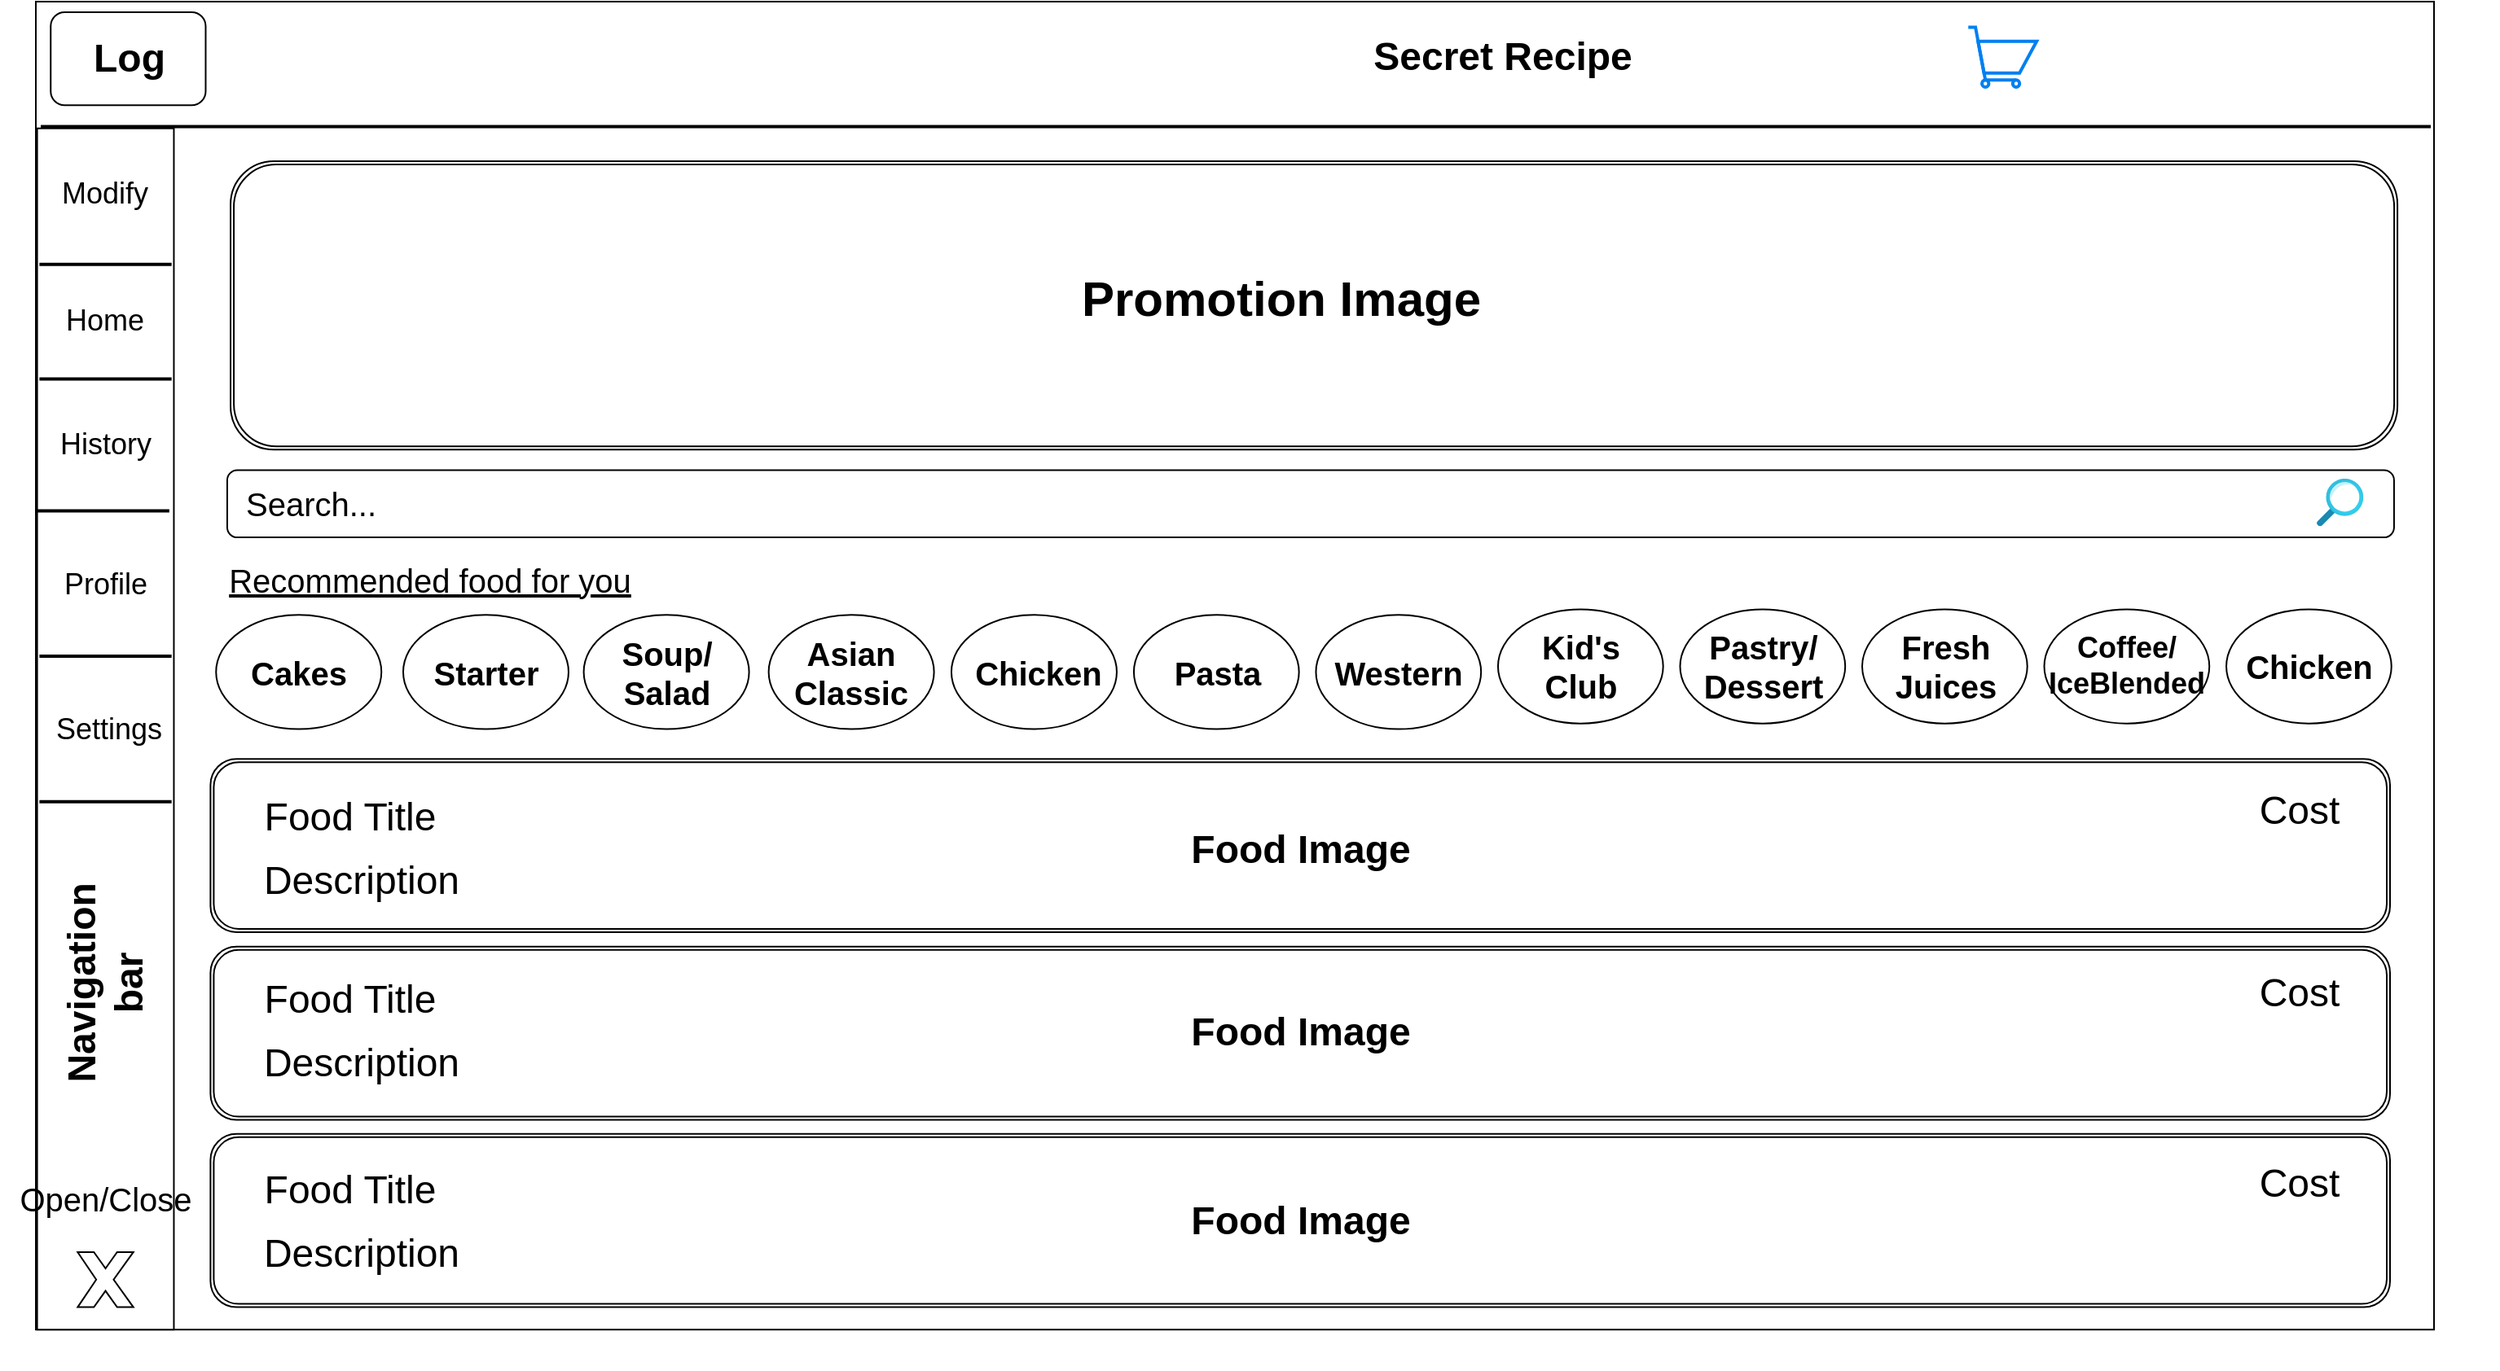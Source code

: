 <mxfile version="24.7.10">
  <diagram name="Page-1" id="hPOh9uv4Xi-a1cSwoiG5">
    <mxGraphModel dx="2449" dy="1523" grid="0" gridSize="10" guides="1" tooltips="1" connect="1" arrows="1" fold="1" page="0" pageScale="1" pageWidth="850" pageHeight="1100" math="0" shadow="0">
      <root>
        <mxCell id="0" />
        <mxCell id="1" parent="0" />
        <mxCell id="TidTo2rOgOH8y78XN5G_-71" value="" style="group" parent="1" vertex="1" connectable="0">
          <mxGeometry x="-317" y="-137" width="1511" height="840" as="geometry" />
        </mxCell>
        <mxCell id="TidTo2rOgOH8y78XN5G_-4" value="" style="rounded=0;whiteSpace=wrap;html=1;" parent="TidTo2rOgOH8y78XN5G_-71" vertex="1">
          <mxGeometry width="1472" height="815.58" as="geometry" />
        </mxCell>
        <mxCell id="TidTo2rOgOH8y78XN5G_-7" value="" style="line;strokeWidth=2;html=1;" parent="TidTo2rOgOH8y78XN5G_-71" vertex="1">
          <mxGeometry x="3.01" y="68.25" width="1466.99" height="17.06" as="geometry" />
        </mxCell>
        <mxCell id="TidTo2rOgOH8y78XN5G_-9" value="Secret Recipe" style="text;strokeColor=none;fillColor=none;html=1;fontSize=24;fontStyle=1;verticalAlign=middle;align=center;" parent="TidTo2rOgOH8y78XN5G_-71" vertex="1">
          <mxGeometry x="824.955" y="0.001" width="150.273" height="68.249" as="geometry" />
        </mxCell>
        <mxCell id="TidTo2rOgOH8y78XN5G_-65" value="" style="group" parent="TidTo2rOgOH8y78XN5G_-71" vertex="1" connectable="0">
          <mxGeometry x="107.2" y="465.09" width="1337.8" height="336.71" as="geometry" />
        </mxCell>
        <mxCell id="TidTo2rOgOH8y78XN5G_-77" value="" style="group" parent="TidTo2rOgOH8y78XN5G_-65" vertex="1" connectable="0">
          <mxGeometry width="1337.8" height="336.71" as="geometry" />
        </mxCell>
        <mxCell id="TidTo2rOgOH8y78XN5G_-61" value="" style="shape=ext;double=1;rounded=1;whiteSpace=wrap;html=1;" parent="TidTo2rOgOH8y78XN5G_-77" vertex="1">
          <mxGeometry width="1337.8" height="106.363" as="geometry" />
        </mxCell>
        <mxCell id="TidTo2rOgOH8y78XN5G_-62" value="" style="shape=ext;double=1;rounded=1;whiteSpace=wrap;html=1;" parent="TidTo2rOgOH8y78XN5G_-77" vertex="1">
          <mxGeometry y="115.338" width="1337.8" height="106.363" as="geometry" />
        </mxCell>
        <mxCell id="TidTo2rOgOH8y78XN5G_-63" value="" style="shape=ext;double=1;rounded=1;whiteSpace=wrap;html=1;" parent="TidTo2rOgOH8y78XN5G_-77" vertex="1">
          <mxGeometry y="230.347" width="1337.8" height="106.363" as="geometry" />
        </mxCell>
        <mxCell id="TidTo2rOgOH8y78XN5G_-74" value="Food Image" style="text;strokeColor=none;fillColor=none;html=1;fontSize=24;fontStyle=1;verticalAlign=middle;align=center;" parent="TidTo2rOgOH8y78XN5G_-77" vertex="1">
          <mxGeometry x="207.59" y="32.137" width="922.621" height="47.651" as="geometry" />
        </mxCell>
        <mxCell id="TidTo2rOgOH8y78XN5G_-73" value="Food Image" style="text;strokeColor=none;fillColor=none;html=1;fontSize=24;fontStyle=1;verticalAlign=middle;align=center;" parent="TidTo2rOgOH8y78XN5G_-77" vertex="1">
          <mxGeometry x="207.59" y="144.534" width="922.621" height="47.651" as="geometry" />
        </mxCell>
        <mxCell id="TidTo2rOgOH8y78XN5G_-72" value="Food Image" style="text;strokeColor=none;fillColor=none;html=1;fontSize=24;fontStyle=1;verticalAlign=middle;align=center;" parent="TidTo2rOgOH8y78XN5G_-77" vertex="1">
          <mxGeometry x="207.59" y="259.706" width="922.621" height="47.651" as="geometry" />
        </mxCell>
        <mxCell id="G1v5_FvtIPSsT47ESoxH-36" value="" style="group" vertex="1" connectable="0" parent="TidTo2rOgOH8y78XN5G_-77">
          <mxGeometry x="22.8" y="16.91" width="1297.2" height="73" as="geometry" />
        </mxCell>
        <mxCell id="G1v5_FvtIPSsT47ESoxH-33" value="Food Title" style="text;strokeColor=none;align=center;fillColor=none;html=1;verticalAlign=middle;whiteSpace=wrap;rounded=0;fontSize=24;" vertex="1" parent="G1v5_FvtIPSsT47ESoxH-36">
          <mxGeometry y="4" width="126.2" height="30" as="geometry" />
        </mxCell>
        <mxCell id="G1v5_FvtIPSsT47ESoxH-34" value="Description" style="text;strokeColor=none;align=center;fillColor=none;html=1;verticalAlign=middle;whiteSpace=wrap;rounded=0;fontSize=24;" vertex="1" parent="G1v5_FvtIPSsT47ESoxH-36">
          <mxGeometry x="7" y="43" width="126.2" height="30" as="geometry" />
        </mxCell>
        <mxCell id="G1v5_FvtIPSsT47ESoxH-35" value="Cost" style="text;strokeColor=none;align=center;fillColor=none;html=1;verticalAlign=middle;whiteSpace=wrap;rounded=0;fontSize=24;" vertex="1" parent="G1v5_FvtIPSsT47ESoxH-36">
          <mxGeometry x="1222" width="75.2" height="30" as="geometry" />
        </mxCell>
        <mxCell id="G1v5_FvtIPSsT47ESoxH-38" value="" style="group" vertex="1" connectable="0" parent="TidTo2rOgOH8y78XN5G_-77">
          <mxGeometry x="22.8" y="128.91" width="1297.2" height="73" as="geometry" />
        </mxCell>
        <mxCell id="G1v5_FvtIPSsT47ESoxH-39" value="Food Title" style="text;strokeColor=none;align=center;fillColor=none;html=1;verticalAlign=middle;whiteSpace=wrap;rounded=0;fontSize=24;" vertex="1" parent="G1v5_FvtIPSsT47ESoxH-38">
          <mxGeometry y="4" width="126.2" height="30" as="geometry" />
        </mxCell>
        <mxCell id="G1v5_FvtIPSsT47ESoxH-40" value="Description" style="text;strokeColor=none;align=center;fillColor=none;html=1;verticalAlign=middle;whiteSpace=wrap;rounded=0;fontSize=24;" vertex="1" parent="G1v5_FvtIPSsT47ESoxH-38">
          <mxGeometry x="7" y="43" width="126.2" height="30" as="geometry" />
        </mxCell>
        <mxCell id="G1v5_FvtIPSsT47ESoxH-41" value="Cost" style="text;strokeColor=none;align=center;fillColor=none;html=1;verticalAlign=middle;whiteSpace=wrap;rounded=0;fontSize=24;" vertex="1" parent="G1v5_FvtIPSsT47ESoxH-38">
          <mxGeometry x="1222" width="75.2" height="30" as="geometry" />
        </mxCell>
        <mxCell id="G1v5_FvtIPSsT47ESoxH-42" value="" style="group" vertex="1" connectable="0" parent="TidTo2rOgOH8y78XN5G_-77">
          <mxGeometry x="22.8" y="245.91" width="1297.2" height="73" as="geometry" />
        </mxCell>
        <mxCell id="G1v5_FvtIPSsT47ESoxH-43" value="Food Title" style="text;strokeColor=none;align=center;fillColor=none;html=1;verticalAlign=middle;whiteSpace=wrap;rounded=0;fontSize=24;" vertex="1" parent="G1v5_FvtIPSsT47ESoxH-42">
          <mxGeometry y="4" width="126.2" height="30" as="geometry" />
        </mxCell>
        <mxCell id="G1v5_FvtIPSsT47ESoxH-44" value="Description" style="text;strokeColor=none;align=center;fillColor=none;html=1;verticalAlign=middle;whiteSpace=wrap;rounded=0;fontSize=24;" vertex="1" parent="G1v5_FvtIPSsT47ESoxH-42">
          <mxGeometry x="7" y="43" width="126.2" height="30" as="geometry" />
        </mxCell>
        <mxCell id="G1v5_FvtIPSsT47ESoxH-45" value="Cost" style="text;strokeColor=none;align=center;fillColor=none;html=1;verticalAlign=middle;whiteSpace=wrap;rounded=0;fontSize=24;" vertex="1" parent="G1v5_FvtIPSsT47ESoxH-42">
          <mxGeometry x="1222" width="75.2" height="30" as="geometry" />
        </mxCell>
        <mxCell id="TidTo2rOgOH8y78XN5G_-135" value="" style="html=1;verticalLabelPosition=bottom;align=center;labelBackgroundColor=#ffffff;verticalAlign=top;strokeWidth=2;strokeColor=#0080F0;shadow=0;dashed=0;shape=mxgraph.ios7.icons.shopping_cart;" parent="TidTo2rOgOH8y78XN5G_-71" vertex="1">
          <mxGeometry x="1186.135" y="15.75" width="41.962" height="36.744" as="geometry" />
        </mxCell>
        <mxCell id="G1v5_FvtIPSsT47ESoxH-5" value="" style="group" vertex="1" connectable="0" parent="TidTo2rOgOH8y78XN5G_-71">
          <mxGeometry x="-21.667" y="77.835" width="128.863" height="737.768" as="geometry" />
        </mxCell>
        <mxCell id="TidTo2rOgOH8y78XN5G_-90" value="" style="rounded=0;whiteSpace=wrap;html=1;" parent="G1v5_FvtIPSsT47ESoxH-5" vertex="1">
          <mxGeometry x="22.469" width="83.925" height="737.768" as="geometry" />
        </mxCell>
        <mxCell id="G1v5_FvtIPSsT47ESoxH-4" value="" style="group" vertex="1" connectable="0" parent="G1v5_FvtIPSsT47ESoxH-5">
          <mxGeometry y="9.323" width="128.863" height="714.642" as="geometry" />
        </mxCell>
        <mxCell id="TidTo2rOgOH8y78XN5G_-124" value="" style="group" parent="G1v5_FvtIPSsT47ESoxH-4" vertex="1" connectable="0">
          <mxGeometry x="22.469" y="67.047" width="100.487" height="344.388" as="geometry" />
        </mxCell>
        <mxCell id="ef_NKi3vWta91qS7X8Y2-3" value="History" style="text;strokeColor=none;align=center;fillColor=none;html=1;verticalAlign=middle;whiteSpace=wrap;rounded=0;fontSize=18;" parent="TidTo2rOgOH8y78XN5G_-124" vertex="1">
          <mxGeometry x="7.013" y="94.436" width="69.905" height="46.449" as="geometry" />
        </mxCell>
        <mxCell id="G1v5_FvtIPSsT47ESoxH-2" value="" style="group" vertex="1" connectable="0" parent="TidTo2rOgOH8y78XN5G_-124">
          <mxGeometry width="82.526" height="344.388" as="geometry" />
        </mxCell>
        <mxCell id="TidTo2rOgOH8y78XN5G_-92" value="" style="line;strokeWidth=2;html=1;" parent="G1v5_FvtIPSsT47ESoxH-2" vertex="1">
          <mxGeometry x="1.399" y="70.333" width="81.127" height="14.41" as="geometry" />
        </mxCell>
        <mxCell id="TidTo2rOgOH8y78XN5G_-117" value="" style="line;strokeWidth=2;html=1;" parent="G1v5_FvtIPSsT47ESoxH-2" vertex="1">
          <mxGeometry y="151.3" width="81.127" height="14.41" as="geometry" />
        </mxCell>
        <mxCell id="TidTo2rOgOH8y78XN5G_-120" value="" style="line;strokeWidth=2;html=1;" parent="G1v5_FvtIPSsT47ESoxH-2" vertex="1">
          <mxGeometry x="1.399" y="240.639" width="81.127" height="14.41" as="geometry" />
        </mxCell>
        <mxCell id="TidTo2rOgOH8y78XN5G_-121" value="" style="line;strokeWidth=2;html=1;" parent="G1v5_FvtIPSsT47ESoxH-2" vertex="1">
          <mxGeometry x="1.399" y="329.978" width="81.127" height="14.41" as="geometry" />
        </mxCell>
        <mxCell id="TidTo2rOgOH8y78XN5G_-122" value="" style="line;strokeWidth=2;html=1;" parent="G1v5_FvtIPSsT47ESoxH-2" vertex="1">
          <mxGeometry x="1.399" width="81.127" height="14.41" as="geometry" />
        </mxCell>
        <mxCell id="TidTo2rOgOH8y78XN5G_-125" value="Navigation&lt;div&gt;bar&lt;/div&gt;" style="text;strokeColor=none;fillColor=none;html=1;fontSize=24;fontStyle=1;verticalAlign=middle;align=center;rotation=-90;" parent="G1v5_FvtIPSsT47ESoxH-4" vertex="1">
          <mxGeometry x="-14.599" y="489.113" width="158.058" height="53.805" as="geometry" />
        </mxCell>
        <mxCell id="ef_NKi3vWta91qS7X8Y2-2" value="Profile" style="text;strokeColor=none;align=center;fillColor=none;html=1;verticalAlign=middle;whiteSpace=wrap;rounded=0;fontSize=18;" parent="G1v5_FvtIPSsT47ESoxH-4" vertex="1">
          <mxGeometry x="25.491" y="250.942" width="77.888" height="39.524" as="geometry" />
        </mxCell>
        <mxCell id="ef_NKi3vWta91qS7X8Y2-4" value="Home" style="text;strokeColor=none;align=center;fillColor=none;html=1;verticalAlign=middle;whiteSpace=wrap;rounded=0;fontSize=18;" parent="G1v5_FvtIPSsT47ESoxH-4" vertex="1">
          <mxGeometry x="14.087" y="88.291" width="100.695" height="41.801" as="geometry" />
        </mxCell>
        <mxCell id="ef_NKi3vWta91qS7X8Y2-5" value="Modify" style="text;strokeColor=none;align=center;fillColor=none;html=1;verticalAlign=middle;whiteSpace=wrap;rounded=0;fontSize=18;" parent="G1v5_FvtIPSsT47ESoxH-4" vertex="1">
          <mxGeometry width="128.863" height="61.575" as="geometry" />
        </mxCell>
        <mxCell id="Tao8DP2jIyeEFqwNxk7D-1" value="Open/Close" style="text;strokeColor=none;align=center;fillColor=none;html=1;verticalAlign=middle;whiteSpace=wrap;rounded=0;fontSize=20;" parent="G1v5_FvtIPSsT47ESoxH-4" vertex="1">
          <mxGeometry x="30.22" y="630.854" width="68.423" height="34.854" as="geometry" />
        </mxCell>
        <mxCell id="TidTo2rOgOH8y78XN5G_-128" value="" style="verticalLabelPosition=bottom;verticalAlign=top;html=1;shape=mxgraph.basic.x" parent="G1v5_FvtIPSsT47ESoxH-4" vertex="1">
          <mxGeometry x="47.337" y="680.811" width="34.189" height="33.831" as="geometry" />
        </mxCell>
        <mxCell id="ef_NKi3vWta91qS7X8Y2-1" value="Settings" style="text;strokeColor=none;align=center;fillColor=none;html=1;verticalAlign=middle;whiteSpace=wrap;rounded=0;fontSize=18;" parent="G1v5_FvtIPSsT47ESoxH-4" vertex="1">
          <mxGeometry x="22.469" y="338.065" width="88.151" height="42.998" as="geometry" />
        </mxCell>
        <mxCell id="G1v5_FvtIPSsT47ESoxH-8" value="" style="group" vertex="1" connectable="0" parent="TidTo2rOgOH8y78XN5G_-71">
          <mxGeometry x="9.126" y="6.484" width="95.115" height="57.177" as="geometry" />
        </mxCell>
        <mxCell id="TidTo2rOgOH8y78XN5G_-129" value="" style="rounded=1;whiteSpace=wrap;html=1;" parent="G1v5_FvtIPSsT47ESoxH-8" vertex="1">
          <mxGeometry width="95.115" height="57.177" as="geometry" />
        </mxCell>
        <mxCell id="TidTo2rOgOH8y78XN5G_-131" value="Log" style="text;strokeColor=none;fillColor=none;html=1;fontSize=24;fontStyle=1;verticalAlign=middle;align=center;" parent="G1v5_FvtIPSsT47ESoxH-8" vertex="1">
          <mxGeometry x="7.926" y="9.529" width="79.262" height="38.118" as="geometry" />
        </mxCell>
        <mxCell id="G1v5_FvtIPSsT47ESoxH-28" value="" style="group" vertex="1" connectable="0" parent="TidTo2rOgOH8y78XN5G_-71">
          <mxGeometry x="77.55" y="80" width="1387.58" height="366.76" as="geometry" />
        </mxCell>
        <mxCell id="G1v5_FvtIPSsT47ESoxH-9" value="" style="group" vertex="1" connectable="0" parent="G1v5_FvtIPSsT47ESoxH-28">
          <mxGeometry width="1372.003" height="366.76" as="geometry" />
        </mxCell>
        <mxCell id="TidTo2rOgOH8y78XN5G_-75" value="" style="group" parent="G1v5_FvtIPSsT47ESoxH-9" vertex="1" connectable="0">
          <mxGeometry width="1372.003" height="195.13" as="geometry" />
        </mxCell>
        <mxCell id="TidTo2rOgOH8y78XN5G_-67" value="" style="shape=ext;double=1;rounded=1;whiteSpace=wrap;html=1;" parent="TidTo2rOgOH8y78XN5G_-75" vertex="1">
          <mxGeometry x="41.98" y="18" width="1330.02" height="177.13" as="geometry" />
        </mxCell>
        <mxCell id="TidTo2rOgOH8y78XN5G_-66" value="Promotion Image" style="text;strokeColor=none;fillColor=none;html=1;fontSize=30;fontStyle=1;verticalAlign=middle;align=center;" parent="TidTo2rOgOH8y78XN5G_-75" vertex="1">
          <mxGeometry x="383.77" y="77" width="604.47" height="50.77" as="geometry" />
        </mxCell>
        <mxCell id="5HUyDwjAsFl6zSztykZO-1" value="" style="group" parent="G1v5_FvtIPSsT47ESoxH-9" vertex="1" connectable="0">
          <mxGeometry x="33.071" y="296.642" width="552.708" height="70.118" as="geometry" />
        </mxCell>
        <mxCell id="5HUyDwjAsFl6zSztykZO-3" value="" style="group" parent="5HUyDwjAsFl6zSztykZO-1" vertex="1" connectable="0">
          <mxGeometry width="552.708" height="70.118" as="geometry" />
        </mxCell>
        <mxCell id="TidTo2rOgOH8y78XN5G_-80" value="" style="ellipse;whiteSpace=wrap;html=1;shadow=0;" parent="5HUyDwjAsFl6zSztykZO-3" vertex="1">
          <mxGeometry width="101.494" height="70.118" as="geometry" />
        </mxCell>
        <mxCell id="TidTo2rOgOH8y78XN5G_-84" value="" style="ellipse;whiteSpace=wrap;html=1;shadow=0;" parent="5HUyDwjAsFl6zSztykZO-3" vertex="1">
          <mxGeometry x="225.678" width="101.494" height="70.118" as="geometry" />
        </mxCell>
        <mxCell id="TidTo2rOgOH8y78XN5G_-83" value="" style="ellipse;whiteSpace=wrap;html=1;shadow=0;" parent="5HUyDwjAsFl6zSztykZO-3" vertex="1">
          <mxGeometry x="339.192" width="101.494" height="70.118" as="geometry" />
        </mxCell>
        <mxCell id="TidTo2rOgOH8y78XN5G_-82" value="" style="ellipse;whiteSpace=wrap;html=1;shadow=0;" parent="5HUyDwjAsFl6zSztykZO-3" vertex="1">
          <mxGeometry x="114.866" width="101.494" height="70.118" as="geometry" />
        </mxCell>
        <mxCell id="TidTo2rOgOH8y78XN5G_-81" value="" style="ellipse;whiteSpace=wrap;html=1;shadow=0;" parent="5HUyDwjAsFl6zSztykZO-3" vertex="1">
          <mxGeometry x="451.356" width="101.494" height="70.118" as="geometry" />
        </mxCell>
        <mxCell id="TidTo2rOgOH8y78XN5G_-86" value="&lt;div&gt;Soup/&lt;/div&gt;&lt;div&gt;Salad&lt;/div&gt;" style="text;strokeColor=none;fillColor=none;html=1;fontSize=20;fontStyle=1;verticalAlign=middle;align=center;" parent="5HUyDwjAsFl6zSztykZO-3" vertex="1">
          <mxGeometry x="206.42" y="16.126" width="139.879" height="37.877" as="geometry" />
        </mxCell>
        <mxCell id="Tao8DP2jIyeEFqwNxk7D-3" value="Chicken" style="text;strokeColor=none;fillColor=none;html=1;fontSize=20;fontStyle=1;verticalAlign=middle;align=center;" parent="5HUyDwjAsFl6zSztykZO-3" vertex="1">
          <mxGeometry x="434.485" y="16.126" width="139.879" height="37.877" as="geometry" />
        </mxCell>
        <mxCell id="Tao8DP2jIyeEFqwNxk7D-4" value="&lt;div&gt;Asian&lt;/div&gt;&lt;div&gt;Classic&lt;/div&gt;" style="text;strokeColor=none;fillColor=none;html=1;fontSize=20;fontStyle=1;verticalAlign=middle;align=center;" parent="5HUyDwjAsFl6zSztykZO-3" vertex="1">
          <mxGeometry x="319.934" y="16.126" width="139.879" height="37.877" as="geometry" />
        </mxCell>
        <mxCell id="Tao8DP2jIyeEFqwNxk7D-5" value="Starter" style="text;strokeColor=none;fillColor=none;html=1;fontSize=20;fontStyle=1;verticalAlign=middle;align=center;" parent="5HUyDwjAsFl6zSztykZO-3" vertex="1">
          <mxGeometry x="95.598" y="16.126" width="139.879" height="37.877" as="geometry" />
        </mxCell>
        <mxCell id="Tao8DP2jIyeEFqwNxk7D-6" value="Cakes" style="text;strokeColor=none;fillColor=none;html=1;fontSize=20;fontStyle=1;verticalAlign=middle;align=center;" parent="5HUyDwjAsFl6zSztykZO-3" vertex="1">
          <mxGeometry x="-19.261" y="16.126" width="139.879" height="37.877" as="geometry" />
        </mxCell>
        <mxCell id="Tao8DP2jIyeEFqwNxk7D-10" value="" style="group" parent="G1v5_FvtIPSsT47ESoxH-9" vertex="1" connectable="0">
          <mxGeometry x="39.913" y="207.747" width="1330.003" height="41.32" as="geometry" />
        </mxCell>
        <mxCell id="Tao8DP2jIyeEFqwNxk7D-7" value="" style="rounded=1;whiteSpace=wrap;html=1;" parent="Tao8DP2jIyeEFqwNxk7D-10" vertex="1">
          <mxGeometry width="1330.003" height="41.315" as="geometry" />
        </mxCell>
        <mxCell id="Tao8DP2jIyeEFqwNxk7D-8" value="Search..." style="text;strokeColor=none;align=center;fillColor=none;html=1;verticalAlign=middle;whiteSpace=wrap;rounded=0;fontSize=20;" parent="Tao8DP2jIyeEFqwNxk7D-10" vertex="1">
          <mxGeometry x="17.106" y="3.443" width="68.423" height="34.433" as="geometry" />
        </mxCell>
        <mxCell id="Tao8DP2jIyeEFqwNxk7D-9" value="" style="image;aspect=fixed;html=1;points=[];align=center;fontSize=12;image=img/lib/azure2/general/Search.svg;" parent="Tao8DP2jIyeEFqwNxk7D-10" vertex="1">
          <mxGeometry x="1282.541" y="5.21" width="28.76" height="29.207" as="geometry" />
        </mxCell>
        <mxCell id="G1v5_FvtIPSsT47ESoxH-27" value="" style="group" vertex="1" connectable="0" parent="G1v5_FvtIPSsT47ESoxH-28">
          <mxGeometry x="577.158" y="293.199" width="810.422" height="73.561" as="geometry" />
        </mxCell>
        <mxCell id="G1v5_FvtIPSsT47ESoxH-11" value="" style="ellipse;whiteSpace=wrap;html=1;" vertex="1" parent="G1v5_FvtIPSsT47ESoxH-27">
          <mxGeometry x="19.266" y="3.443" width="101.352" height="70.118" as="geometry" />
        </mxCell>
        <mxCell id="G1v5_FvtIPSsT47ESoxH-12" value="" style="ellipse;whiteSpace=wrap;html=1;" vertex="1" parent="G1v5_FvtIPSsT47ESoxH-27">
          <mxGeometry x="131.023" y="3.443" width="101.352" height="70.118" as="geometry" />
        </mxCell>
        <mxCell id="G1v5_FvtIPSsT47ESoxH-13" value="" style="ellipse;whiteSpace=wrap;html=1;" vertex="1" parent="G1v5_FvtIPSsT47ESoxH-27">
          <mxGeometry x="242.78" width="101.352" height="70.118" as="geometry" />
        </mxCell>
        <mxCell id="G1v5_FvtIPSsT47ESoxH-14" value="" style="ellipse;whiteSpace=wrap;html=1;" vertex="1" parent="G1v5_FvtIPSsT47ESoxH-27">
          <mxGeometry x="354.537" width="101.352" height="70.118" as="geometry" />
        </mxCell>
        <mxCell id="G1v5_FvtIPSsT47ESoxH-15" value="" style="ellipse;whiteSpace=wrap;html=1;" vertex="1" parent="G1v5_FvtIPSsT47ESoxH-27">
          <mxGeometry x="466.295" width="101.352" height="70.118" as="geometry" />
        </mxCell>
        <mxCell id="G1v5_FvtIPSsT47ESoxH-17" value="" style="ellipse;whiteSpace=wrap;html=1;" vertex="1" parent="G1v5_FvtIPSsT47ESoxH-27">
          <mxGeometry x="578.052" width="101.352" height="70.118" as="geometry" />
        </mxCell>
        <mxCell id="G1v5_FvtIPSsT47ESoxH-18" value="" style="ellipse;whiteSpace=wrap;html=1;" vertex="1" parent="G1v5_FvtIPSsT47ESoxH-27">
          <mxGeometry x="689.809" width="101.352" height="70.118" as="geometry" />
        </mxCell>
        <mxCell id="G1v5_FvtIPSsT47ESoxH-19" value="Pasta" style="text;strokeColor=none;fillColor=none;html=1;fontSize=20;fontStyle=1;verticalAlign=middle;align=center;" vertex="1" parent="G1v5_FvtIPSsT47ESoxH-27">
          <mxGeometry y="19.57" width="139.879" height="37.877" as="geometry" />
        </mxCell>
        <mxCell id="G1v5_FvtIPSsT47ESoxH-20" value="Western" style="text;strokeColor=none;fillColor=none;html=1;fontSize=20;fontStyle=1;verticalAlign=middle;align=center;" vertex="1" parent="G1v5_FvtIPSsT47ESoxH-27">
          <mxGeometry x="111.757" y="19.57" width="139.879" height="37.877" as="geometry" />
        </mxCell>
        <mxCell id="G1v5_FvtIPSsT47ESoxH-21" value="&lt;div&gt;Kid&#39;s&lt;/div&gt;&lt;div&gt;Club&lt;/div&gt;" style="text;strokeColor=none;fillColor=none;html=1;fontSize=20;fontStyle=1;verticalAlign=middle;align=center;" vertex="1" parent="G1v5_FvtIPSsT47ESoxH-27">
          <mxGeometry x="223.514" y="16.126" width="139.879" height="37.877" as="geometry" />
        </mxCell>
        <mxCell id="G1v5_FvtIPSsT47ESoxH-22" value="&lt;div&gt;Pastry/&lt;/div&gt;&lt;div&gt;Dessert&lt;br&gt;&lt;/div&gt;" style="text;strokeColor=none;fillColor=none;html=1;fontSize=20;fontStyle=1;verticalAlign=middle;align=center;" vertex="1" parent="G1v5_FvtIPSsT47ESoxH-27">
          <mxGeometry x="335.272" y="16.126" width="139.879" height="37.877" as="geometry" />
        </mxCell>
        <mxCell id="G1v5_FvtIPSsT47ESoxH-23" value="&lt;div&gt;Fresh&lt;/div&gt;&lt;div&gt;Juices&lt;br&gt;&lt;/div&gt;" style="text;strokeColor=none;fillColor=none;html=1;fontSize=20;fontStyle=1;verticalAlign=middle;align=center;" vertex="1" parent="G1v5_FvtIPSsT47ESoxH-27">
          <mxGeometry x="447.029" y="16.126" width="139.879" height="37.877" as="geometry" />
        </mxCell>
        <mxCell id="G1v5_FvtIPSsT47ESoxH-24" value="&lt;div style=&quot;font-size: 18px;&quot;&gt;&lt;font style=&quot;font-size: 18px;&quot;&gt;Coffee/&lt;/font&gt;&lt;/div&gt;&lt;div style=&quot;font-size: 18px;&quot;&gt;&lt;font style=&quot;font-size: 18px;&quot;&gt;IceBlended&lt;br&gt;&lt;/font&gt;&lt;/div&gt;" style="text;strokeColor=none;fillColor=none;html=1;fontSize=20;fontStyle=1;verticalAlign=middle;align=center;" vertex="1" parent="G1v5_FvtIPSsT47ESoxH-27">
          <mxGeometry x="558.786" y="16.126" width="139.879" height="37.877" as="geometry" />
        </mxCell>
        <mxCell id="G1v5_FvtIPSsT47ESoxH-25" value="Chicken" style="text;strokeColor=none;fillColor=none;html=1;fontSize=20;fontStyle=1;verticalAlign=middle;align=center;" vertex="1" parent="G1v5_FvtIPSsT47ESoxH-27">
          <mxGeometry x="670.543" y="16.126" width="139.879" height="37.877" as="geometry" />
        </mxCell>
        <mxCell id="Tao8DP2jIyeEFqwNxk7D-11" value="&lt;div style=&quot;font-size: 20px;&quot;&gt;Recommended food for you&lt;br style=&quot;font-size: 20px;&quot;&gt;&lt;/div&gt;" style="text;strokeColor=none;align=center;fillColor=none;html=1;verticalAlign=middle;whiteSpace=wrap;rounded=0;fontSize=20;fontStyle=4" parent="TidTo2rOgOH8y78XN5G_-71" vertex="1">
          <mxGeometry x="111.0" y="338" width="262.24" height="34.43" as="geometry" />
        </mxCell>
      </root>
    </mxGraphModel>
  </diagram>
</mxfile>
